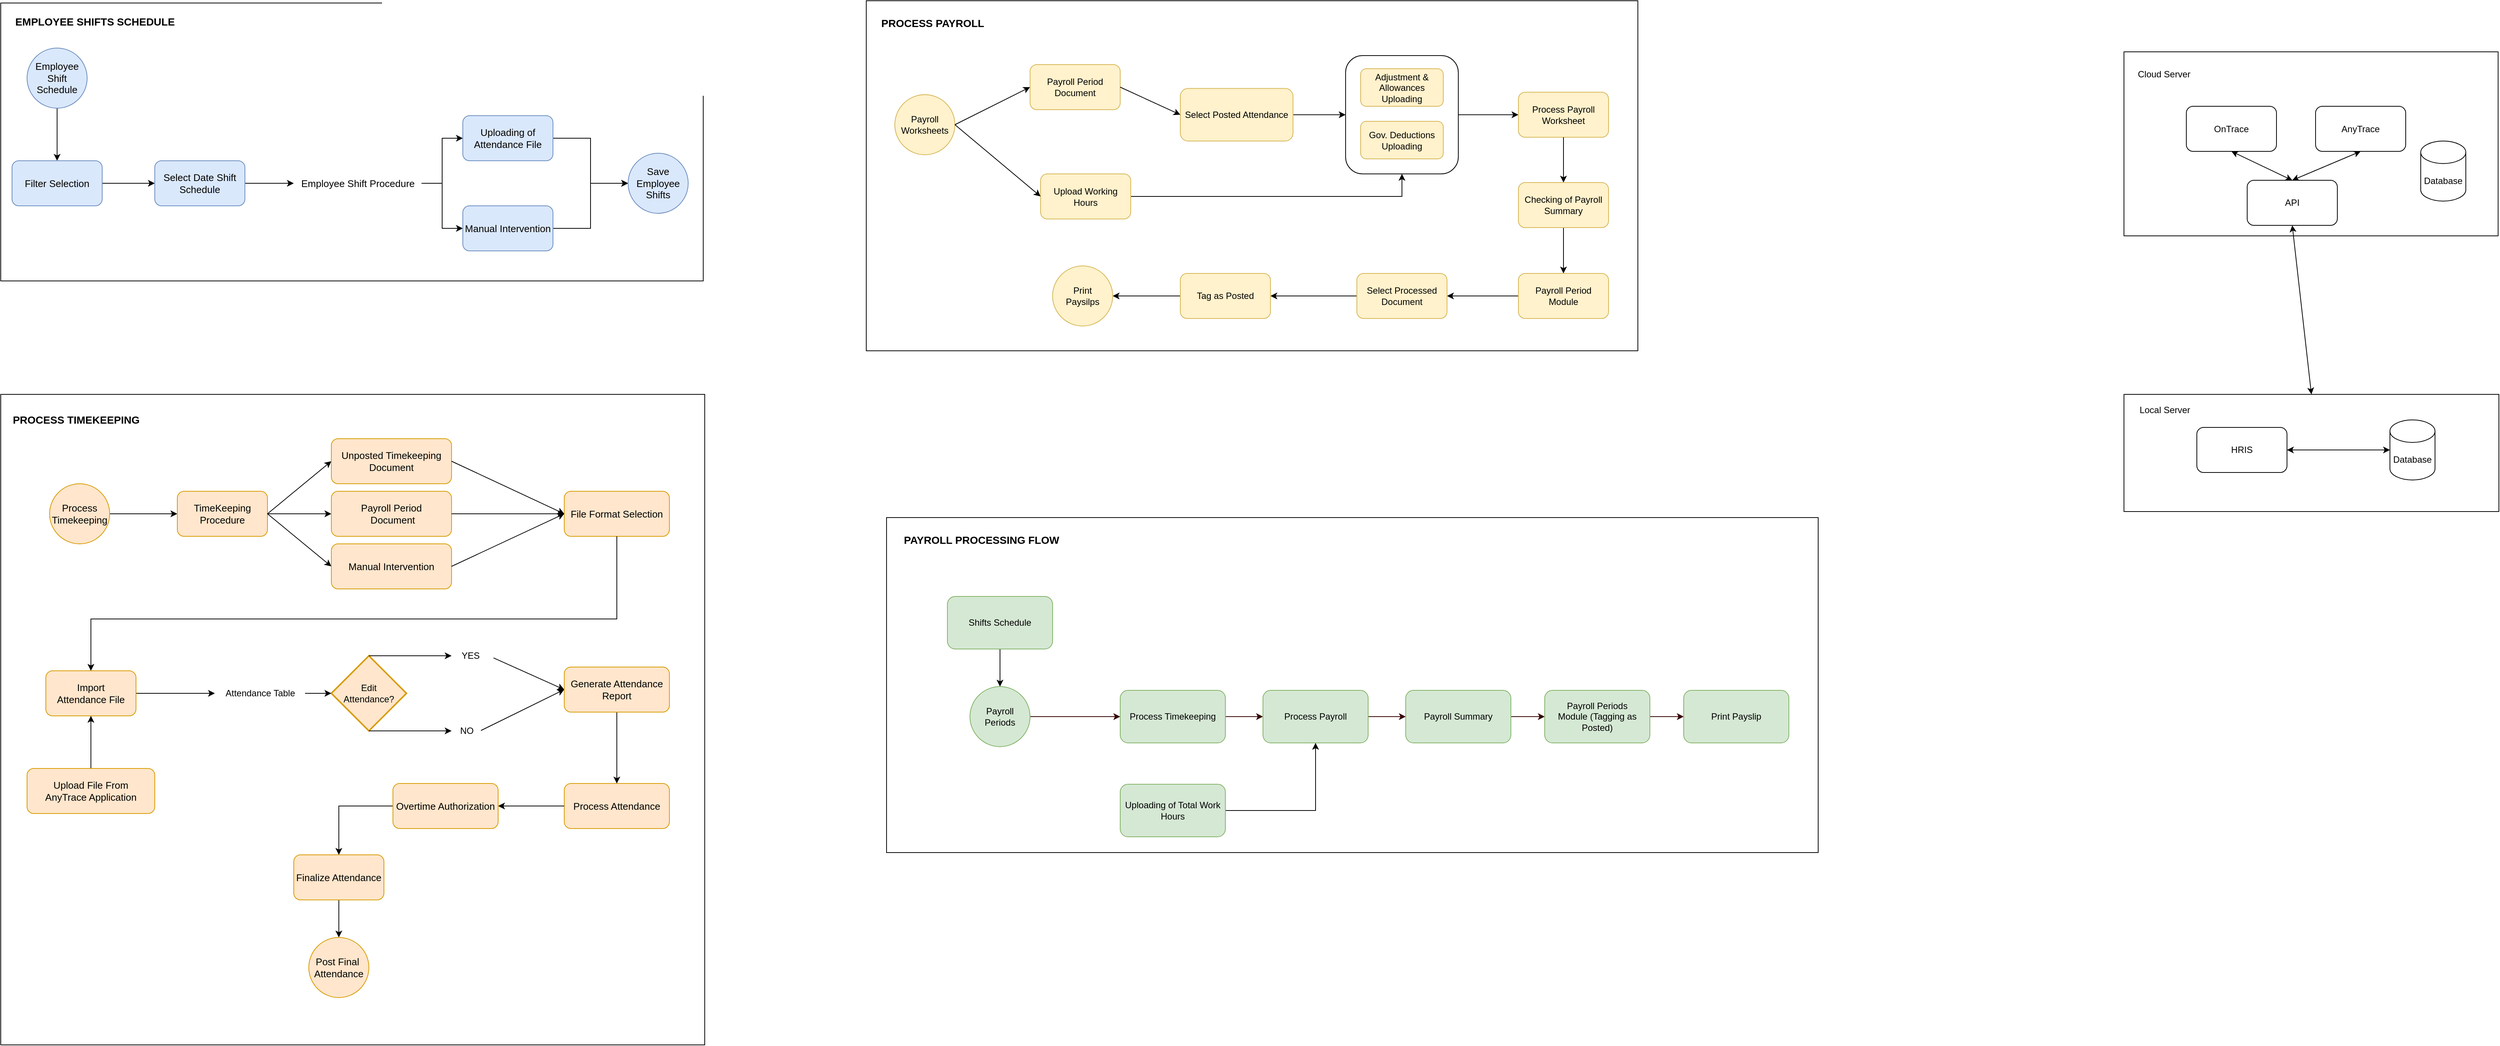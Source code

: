 <mxfile version="24.6.4" type="github">
  <diagram name="Page-1" id="Z2VON4-MzIzl6sSVADp_">
    <mxGraphModel dx="1195" dy="648" grid="0" gridSize="10" guides="1" tooltips="1" connect="1" arrows="1" fold="1" page="1" pageScale="1" pageWidth="850" pageHeight="1100" math="0" shadow="0">
      <root>
        <mxCell id="0" />
        <mxCell id="1" parent="0" />
        <mxCell id="9NiyYZWXx1skDRnROCw1-3" value="" style="rounded=0;whiteSpace=wrap;html=1;" vertex="1" parent="1">
          <mxGeometry x="2906" y="85" width="498" height="245" as="geometry" />
        </mxCell>
        <mxCell id="pQa3EUGQC0ArbzbVLIjJ-9" value="" style="rounded=0;whiteSpace=wrap;html=1;fillColor=none;" parent="1" vertex="1">
          <mxGeometry x="80" y="541" width="937" height="866" as="geometry" />
        </mxCell>
        <mxCell id="pQa3EUGQC0ArbzbVLIjJ-8" value="" style="rounded=0;whiteSpace=wrap;html=1;fillColor=none;" parent="1" vertex="1">
          <mxGeometry x="1232" y="17" width="1027" height="466" as="geometry" />
        </mxCell>
        <mxCell id="FDAjhT9uTbYYxRGxeeJl-156" value="" style="rounded=0;whiteSpace=wrap;html=1;fillColor=none;" parent="1" vertex="1">
          <mxGeometry x="1259" y="705" width="1240" height="446" as="geometry" />
        </mxCell>
        <mxCell id="FDAjhT9uTbYYxRGxeeJl-20" value="" style="verticalLabelPosition=bottom;verticalAlign=top;html=1;shape=mxgraph.basic.rect;fillColor2=none;strokeWidth=1;size=20;indent=5;fillColor=none;" parent="1" vertex="1">
          <mxGeometry x="80" y="20" width="935" height="370" as="geometry" />
        </mxCell>
        <mxCell id="FDAjhT9uTbYYxRGxeeJl-4" style="edgeStyle=orthogonalEdgeStyle;rounded=0;orthogonalLoop=1;jettySize=auto;html=1;entryX=0.5;entryY=0;entryDx=0;entryDy=0;" parent="1" source="FDAjhT9uTbYYxRGxeeJl-2" target="FDAjhT9uTbYYxRGxeeJl-3" edge="1">
          <mxGeometry relative="1" as="geometry" />
        </mxCell>
        <mxCell id="FDAjhT9uTbYYxRGxeeJl-2" value="Employee Shift Schedule" style="ellipse;whiteSpace=wrap;html=1;aspect=fixed;fillColor=#dae8fc;strokeColor=#6c8ebf;fontSize=13;" parent="1" vertex="1">
          <mxGeometry x="115" y="80" width="80" height="80" as="geometry" />
        </mxCell>
        <mxCell id="FDAjhT9uTbYYxRGxeeJl-6" style="edgeStyle=orthogonalEdgeStyle;rounded=0;orthogonalLoop=1;jettySize=auto;html=1;" parent="1" source="FDAjhT9uTbYYxRGxeeJl-3" target="FDAjhT9uTbYYxRGxeeJl-5" edge="1">
          <mxGeometry relative="1" as="geometry" />
        </mxCell>
        <mxCell id="FDAjhT9uTbYYxRGxeeJl-3" value="Filter Selection" style="rounded=1;whiteSpace=wrap;html=1;fillColor=#dae8fc;strokeColor=#6c8ebf;fontSize=13;" parent="1" vertex="1">
          <mxGeometry x="95" y="230" width="120" height="60" as="geometry" />
        </mxCell>
        <mxCell id="FDAjhT9uTbYYxRGxeeJl-8" style="edgeStyle=orthogonalEdgeStyle;rounded=0;orthogonalLoop=1;jettySize=auto;html=1;" parent="1" source="FDAjhT9uTbYYxRGxeeJl-5" target="FDAjhT9uTbYYxRGxeeJl-7" edge="1">
          <mxGeometry relative="1" as="geometry" />
        </mxCell>
        <mxCell id="FDAjhT9uTbYYxRGxeeJl-5" value="Select Date Shift Schedule" style="rounded=1;whiteSpace=wrap;html=1;fillColor=#dae8fc;strokeColor=#6c8ebf;fontSize=13;" parent="1" vertex="1">
          <mxGeometry x="285" y="230" width="120" height="60" as="geometry" />
        </mxCell>
        <mxCell id="FDAjhT9uTbYYxRGxeeJl-11" style="edgeStyle=orthogonalEdgeStyle;rounded=0;orthogonalLoop=1;jettySize=auto;html=1;entryX=0;entryY=0.5;entryDx=0;entryDy=0;" parent="1" source="FDAjhT9uTbYYxRGxeeJl-7" target="FDAjhT9uTbYYxRGxeeJl-9" edge="1">
          <mxGeometry relative="1" as="geometry" />
        </mxCell>
        <mxCell id="FDAjhT9uTbYYxRGxeeJl-12" style="edgeStyle=orthogonalEdgeStyle;rounded=0;orthogonalLoop=1;jettySize=auto;html=1;entryX=0;entryY=0.5;entryDx=0;entryDy=0;" parent="1" source="FDAjhT9uTbYYxRGxeeJl-7" target="FDAjhT9uTbYYxRGxeeJl-10" edge="1">
          <mxGeometry relative="1" as="geometry" />
        </mxCell>
        <mxCell id="FDAjhT9uTbYYxRGxeeJl-7" value="Employee Shift Procedure" style="text;html=1;align=center;verticalAlign=middle;resizable=0;points=[];autosize=1;strokeColor=none;fillColor=none;fontSize=13;" parent="1" vertex="1">
          <mxGeometry x="470" y="245" width="170" height="30" as="geometry" />
        </mxCell>
        <mxCell id="FDAjhT9uTbYYxRGxeeJl-16" style="edgeStyle=orthogonalEdgeStyle;rounded=0;orthogonalLoop=1;jettySize=auto;html=1;entryX=0;entryY=0.5;entryDx=0;entryDy=0;" parent="1" source="FDAjhT9uTbYYxRGxeeJl-9" target="FDAjhT9uTbYYxRGxeeJl-14" edge="1">
          <mxGeometry relative="1" as="geometry" />
        </mxCell>
        <mxCell id="FDAjhT9uTbYYxRGxeeJl-9" value="&lt;span style=&quot;font-size: 13px;&quot;&gt;&lt;/span&gt;&lt;span style=&quot;font-size: 13px;&quot;&gt;&lt;/span&gt;&lt;span style=&quot;white-space-collapse: preserve; font-size: 13px;&quot;&gt;Uploading of Attendance File&lt;/span&gt;" style="rounded=1;whiteSpace=wrap;html=1;fillColor=#dae8fc;strokeColor=#6c8ebf;fontSize=13;" parent="1" vertex="1">
          <mxGeometry x="695" y="170" width="120" height="60" as="geometry" />
        </mxCell>
        <mxCell id="FDAjhT9uTbYYxRGxeeJl-17" style="edgeStyle=orthogonalEdgeStyle;rounded=0;orthogonalLoop=1;jettySize=auto;html=1;" parent="1" source="FDAjhT9uTbYYxRGxeeJl-10" edge="1">
          <mxGeometry relative="1" as="geometry">
            <mxPoint x="915" y="260" as="targetPoint" />
            <Array as="points">
              <mxPoint x="865" y="320" />
              <mxPoint x="865" y="260" />
            </Array>
          </mxGeometry>
        </mxCell>
        <mxCell id="FDAjhT9uTbYYxRGxeeJl-10" value="&lt;span style=&quot;font-size: 13px;&quot;&gt;&lt;/span&gt;&lt;span style=&quot;font-size: 13px;&quot;&gt;&lt;/span&gt;&lt;span style=&quot;white-space-collapse: preserve; font-size: 13px;&quot;&gt;Manual Intervention&lt;/span&gt;" style="rounded=1;whiteSpace=wrap;html=1;fillColor=#dae8fc;strokeColor=#6c8ebf;fontSize=13;" parent="1" vertex="1">
          <mxGeometry x="695" y="290" width="120" height="60" as="geometry" />
        </mxCell>
        <mxCell id="FDAjhT9uTbYYxRGxeeJl-14" value="&lt;span style=&quot;font-size: 13px;&quot;&gt;&lt;/span&gt;&lt;span style=&quot;font-size: 13px;&quot;&gt;&lt;/span&gt;&lt;span style=&quot;white-space-collapse: preserve; font-size: 13px;&quot;&gt;Save Employee Shifts&lt;/span&gt;" style="ellipse;whiteSpace=wrap;html=1;aspect=fixed;fillColor=#dae8fc;strokeColor=#6c8ebf;fontSize=13;" parent="1" vertex="1">
          <mxGeometry x="915" y="220" width="80" height="80" as="geometry" />
        </mxCell>
        <mxCell id="FDAjhT9uTbYYxRGxeeJl-21" value="&lt;b style=&quot;font-size: 14px;&quot;&gt;EMPLOYEE SHIFTS SCHEDULE&lt;/b&gt;" style="text;html=1;align=center;verticalAlign=middle;resizable=0;points=[];autosize=1;strokeColor=none;fillColor=none;fontSize=14;" parent="1" vertex="1">
          <mxGeometry x="85" y="30" width="240" height="30" as="geometry" />
        </mxCell>
        <mxCell id="FDAjhT9uTbYYxRGxeeJl-41" style="edgeStyle=orthogonalEdgeStyle;rounded=0;orthogonalLoop=1;jettySize=auto;html=1;entryX=0;entryY=0.5;entryDx=0;entryDy=0;" parent="1" source="FDAjhT9uTbYYxRGxeeJl-24" target="FDAjhT9uTbYYxRGxeeJl-53" edge="1">
          <mxGeometry relative="1" as="geometry">
            <mxPoint x="285" y="700" as="targetPoint" />
          </mxGeometry>
        </mxCell>
        <mxCell id="FDAjhT9uTbYYxRGxeeJl-24" value="Process Timekeeping" style="ellipse;whiteSpace=wrap;html=1;aspect=fixed;fillColor=#ffe6cc;strokeColor=#d79b00;fontSize=13;" parent="1" vertex="1">
          <mxGeometry x="145" y="660" width="80" height="80" as="geometry" />
        </mxCell>
        <mxCell id="FDAjhT9uTbYYxRGxeeJl-38" value="&lt;b style=&quot;font-size: 14px;&quot;&gt;PROCESS TIMEKEEPING&lt;/b&gt;" style="text;html=1;align=center;verticalAlign=middle;resizable=0;points=[];autosize=1;strokeColor=none;fillColor=none;fontSize=14;" parent="1" vertex="1">
          <mxGeometry x="85" y="560" width="190" height="30" as="geometry" />
        </mxCell>
        <mxCell id="FDAjhT9uTbYYxRGxeeJl-55" style="edgeStyle=orthogonalEdgeStyle;rounded=0;orthogonalLoop=1;jettySize=auto;html=1;entryX=0;entryY=0.5;entryDx=0;entryDy=0;" parent="1" source="FDAjhT9uTbYYxRGxeeJl-53" target="FDAjhT9uTbYYxRGxeeJl-62" edge="1">
          <mxGeometry relative="1" as="geometry">
            <mxPoint x="510" y="700" as="targetPoint" />
          </mxGeometry>
        </mxCell>
        <mxCell id="FDAjhT9uTbYYxRGxeeJl-53" value="&lt;span style=&quot;font-size: 13px;&quot;&gt;&lt;/span&gt;&lt;span style=&quot;font-size: 13px; text-wrap: nowrap;&quot;&gt;TimeKeeping&lt;/span&gt;&lt;br style=&quot;font-size: 13px; text-wrap: nowrap;&quot;&gt;&lt;span style=&quot;font-size: 13px; text-wrap: nowrap;&quot;&gt;Procedure&lt;/span&gt;" style="rounded=1;whiteSpace=wrap;html=1;fillColor=#ffe6cc;strokeColor=#d79b00;fontSize=13;" parent="1" vertex="1">
          <mxGeometry x="315" y="670" width="120" height="60" as="geometry" />
        </mxCell>
        <mxCell id="FDAjhT9uTbYYxRGxeeJl-57" value="" style="endArrow=classic;html=1;rounded=0;exitX=1;exitY=0.5;exitDx=0;exitDy=0;entryX=0;entryY=0.5;entryDx=0;entryDy=0;" parent="1" source="FDAjhT9uTbYYxRGxeeJl-53" target="FDAjhT9uTbYYxRGxeeJl-60" edge="1">
          <mxGeometry width="50" height="50" relative="1" as="geometry">
            <mxPoint x="455" y="685" as="sourcePoint" />
            <mxPoint x="505.8" y="645.33" as="targetPoint" />
          </mxGeometry>
        </mxCell>
        <mxCell id="FDAjhT9uTbYYxRGxeeJl-59" value="" style="endArrow=classic;html=1;rounded=0;exitX=1;exitY=0.5;exitDx=0;exitDy=0;entryX=0;entryY=0.5;entryDx=0;entryDy=0;" parent="1" source="FDAjhT9uTbYYxRGxeeJl-53" target="FDAjhT9uTbYYxRGxeeJl-61" edge="1">
          <mxGeometry width="50" height="50" relative="1" as="geometry">
            <mxPoint x="435" y="785" as="sourcePoint" />
            <mxPoint x="509.2" y="755.33" as="targetPoint" />
          </mxGeometry>
        </mxCell>
        <mxCell id="FDAjhT9uTbYYxRGxeeJl-60" value="&lt;span style=&quot;font-size: 13px;&quot;&gt;&lt;/span&gt;&lt;span style=&quot;font-size: 13px; text-wrap: nowrap;&quot;&gt;Unposted Timekeeping &lt;br style=&quot;font-size: 13px;&quot;&gt;Document&lt;/span&gt;" style="rounded=1;whiteSpace=wrap;html=1;fillColor=#ffe6cc;strokeColor=#d79b00;fontSize=13;" parent="1" vertex="1">
          <mxGeometry x="520" y="600" width="160" height="60" as="geometry" />
        </mxCell>
        <mxCell id="FDAjhT9uTbYYxRGxeeJl-61" value="&lt;span style=&quot;font-size: 13px;&quot;&gt;&lt;/span&gt;&lt;span style=&quot;font-size: 13px;&quot;&gt;&lt;/span&gt;&lt;span style=&quot;white-space-collapse: preserve; font-size: 13px;&quot;&gt;&lt;font style=&quot;font-size: 13px;&quot;&gt;Manual Intervention&lt;/font&gt;&lt;/span&gt;" style="rounded=1;whiteSpace=wrap;html=1;fillColor=#ffe6cc;strokeColor=#d79b00;fontSize=13;" parent="1" vertex="1">
          <mxGeometry x="520" y="740" width="160" height="60" as="geometry" />
        </mxCell>
        <mxCell id="FDAjhT9uTbYYxRGxeeJl-62" value="&lt;span style=&quot;font-size: 13px;&quot;&gt;&lt;/span&gt;&lt;span style=&quot;font-size: 13px; text-wrap: nowrap;&quot;&gt;Payroll Period&lt;br style=&quot;font-size: 13px;&quot;&gt;&amp;nbsp;Document&lt;/span&gt;" style="rounded=1;whiteSpace=wrap;html=1;fillColor=#ffe6cc;strokeColor=#d79b00;fontSize=13;" parent="1" vertex="1">
          <mxGeometry x="520" y="670" width="160" height="60" as="geometry" />
        </mxCell>
        <mxCell id="FDAjhT9uTbYYxRGxeeJl-63" value="&lt;span style=&quot;font-size: 13px;&quot;&gt;&lt;/span&gt;&lt;span style=&quot;font-size: 13px; text-wrap: nowrap;&quot;&gt;File Format Selection&lt;/span&gt;" style="rounded=1;whiteSpace=wrap;html=1;fillColor=#ffe6cc;strokeColor=#d79b00;fontSize=13;" parent="1" vertex="1">
          <mxGeometry x="830" y="670" width="140" height="60" as="geometry" />
        </mxCell>
        <mxCell id="FDAjhT9uTbYYxRGxeeJl-64" value="" style="endArrow=classic;html=1;rounded=0;exitX=1;exitY=0.5;exitDx=0;exitDy=0;entryX=0;entryY=0.5;entryDx=0;entryDy=0;" parent="1" source="FDAjhT9uTbYYxRGxeeJl-60" target="FDAjhT9uTbYYxRGxeeJl-63" edge="1">
          <mxGeometry width="50" height="50" relative="1" as="geometry">
            <mxPoint x="700" y="810" as="sourcePoint" />
            <mxPoint x="785" y="740" as="targetPoint" />
          </mxGeometry>
        </mxCell>
        <mxCell id="FDAjhT9uTbYYxRGxeeJl-65" value="" style="endArrow=classic;html=1;rounded=0;exitX=1;exitY=0.5;exitDx=0;exitDy=0;entryX=0;entryY=0.5;entryDx=0;entryDy=0;" parent="1" source="FDAjhT9uTbYYxRGxeeJl-62" target="FDAjhT9uTbYYxRGxeeJl-63" edge="1">
          <mxGeometry width="50" height="50" relative="1" as="geometry">
            <mxPoint x="730" y="810" as="sourcePoint" />
            <mxPoint x="815" y="740" as="targetPoint" />
          </mxGeometry>
        </mxCell>
        <mxCell id="FDAjhT9uTbYYxRGxeeJl-66" value="" style="endArrow=classic;html=1;rounded=0;exitX=1;exitY=0.5;exitDx=0;exitDy=0;entryX=0;entryY=0.5;entryDx=0;entryDy=0;" parent="1" source="FDAjhT9uTbYYxRGxeeJl-61" target="FDAjhT9uTbYYxRGxeeJl-63" edge="1">
          <mxGeometry width="50" height="50" relative="1" as="geometry">
            <mxPoint x="760" y="820" as="sourcePoint" />
            <mxPoint x="845" y="750" as="targetPoint" />
          </mxGeometry>
        </mxCell>
        <mxCell id="FDAjhT9uTbYYxRGxeeJl-71" style="edgeStyle=orthogonalEdgeStyle;rounded=0;orthogonalLoop=1;jettySize=auto;html=1;" parent="1" source="FDAjhT9uTbYYxRGxeeJl-67" target="FDAjhT9uTbYYxRGxeeJl-70" edge="1">
          <mxGeometry relative="1" as="geometry" />
        </mxCell>
        <mxCell id="FDAjhT9uTbYYxRGxeeJl-67" value="&lt;span style=&quot;font-size: 13px;&quot;&gt;&lt;/span&gt;&lt;span style=&quot;font-size: 13px; text-wrap: nowrap;&quot;&gt;Import &lt;br style=&quot;font-size: 13px;&quot;&gt;Attendance File&lt;/span&gt;" style="rounded=1;whiteSpace=wrap;html=1;fillColor=#ffe6cc;strokeColor=#d79b00;fontSize=13;" parent="1" vertex="1">
          <mxGeometry x="140" y="909" width="120" height="60" as="geometry" />
        </mxCell>
        <mxCell id="FDAjhT9uTbYYxRGxeeJl-69" value="" style="endArrow=classic;html=1;rounded=0;entryX=0.5;entryY=0;entryDx=0;entryDy=0;exitX=0.5;exitY=1;exitDx=0;exitDy=0;" parent="1" source="FDAjhT9uTbYYxRGxeeJl-63" target="FDAjhT9uTbYYxRGxeeJl-67" edge="1">
          <mxGeometry width="50" height="50" relative="1" as="geometry">
            <mxPoint x="885" y="840" as="sourcePoint" />
            <mxPoint x="565" y="810" as="targetPoint" />
            <Array as="points">
              <mxPoint x="900" y="840" />
              <mxPoint x="200" y="840" />
            </Array>
          </mxGeometry>
        </mxCell>
        <mxCell id="FDAjhT9uTbYYxRGxeeJl-70" value="Attendance Table" style="text;html=1;align=center;verticalAlign=middle;resizable=0;points=[];autosize=1;strokeColor=none;fillColor=none;" parent="1" vertex="1">
          <mxGeometry x="365" y="924" width="120" height="30" as="geometry" />
        </mxCell>
        <mxCell id="FDAjhT9uTbYYxRGxeeJl-72" value="Edit &lt;br&gt;Attendance?" style="strokeWidth=2;html=1;shape=mxgraph.flowchart.decision;whiteSpace=wrap;fillColor=#ffe6cc;strokeColor=#d79b00;" parent="1" vertex="1">
          <mxGeometry x="520" y="889" width="100" height="100" as="geometry" />
        </mxCell>
        <mxCell id="FDAjhT9uTbYYxRGxeeJl-74" style="edgeStyle=orthogonalEdgeStyle;rounded=0;orthogonalLoop=1;jettySize=auto;html=1;entryX=0;entryY=0.5;entryDx=0;entryDy=0;entryPerimeter=0;" parent="1" source="FDAjhT9uTbYYxRGxeeJl-70" target="FDAjhT9uTbYYxRGxeeJl-72" edge="1">
          <mxGeometry relative="1" as="geometry" />
        </mxCell>
        <mxCell id="FDAjhT9uTbYYxRGxeeJl-75" value="YES" style="text;html=1;align=center;verticalAlign=middle;resizable=0;points=[];autosize=1;strokeColor=none;fillColor=none;" parent="1" vertex="1">
          <mxGeometry x="680" y="874" width="50" height="30" as="geometry" />
        </mxCell>
        <mxCell id="FDAjhT9uTbYYxRGxeeJl-76" value="NO" style="text;html=1;align=center;verticalAlign=middle;resizable=0;points=[];autosize=1;strokeColor=none;fillColor=none;" parent="1" vertex="1">
          <mxGeometry x="680" y="974" width="40" height="30" as="geometry" />
        </mxCell>
        <mxCell id="FDAjhT9uTbYYxRGxeeJl-78" value="" style="endArrow=classic;html=1;rounded=0;exitX=0.5;exitY=0;exitDx=0;exitDy=0;exitPerimeter=0;" parent="1" source="FDAjhT9uTbYYxRGxeeJl-72" target="FDAjhT9uTbYYxRGxeeJl-75" edge="1">
          <mxGeometry width="50" height="50" relative="1" as="geometry">
            <mxPoint x="605" y="869" as="sourcePoint" />
            <mxPoint x="655" y="819" as="targetPoint" />
          </mxGeometry>
        </mxCell>
        <mxCell id="FDAjhT9uTbYYxRGxeeJl-79" value="" style="endArrow=classic;html=1;rounded=0;exitX=0.5;exitY=1;exitDx=0;exitDy=0;exitPerimeter=0;" parent="1" source="FDAjhT9uTbYYxRGxeeJl-72" target="FDAjhT9uTbYYxRGxeeJl-76" edge="1">
          <mxGeometry width="50" height="50" relative="1" as="geometry">
            <mxPoint x="575" y="999" as="sourcePoint" />
            <mxPoint x="685" y="999" as="targetPoint" />
          </mxGeometry>
        </mxCell>
        <mxCell id="FDAjhT9uTbYYxRGxeeJl-80" value="Process Attendance" style="rounded=1;whiteSpace=wrap;html=1;fillColor=#ffe6cc;strokeColor=#d79b00;fontSize=13;" parent="1" vertex="1">
          <mxGeometry x="830" y="1059" width="140" height="60" as="geometry" />
        </mxCell>
        <mxCell id="FDAjhT9uTbYYxRGxeeJl-81" value="" style="endArrow=classic;html=1;rounded=0;exitX=1.117;exitY=0.594;exitDx=0;exitDy=0;exitPerimeter=0;entryX=0;entryY=0.5;entryDx=0;entryDy=0;" parent="1" source="FDAjhT9uTbYYxRGxeeJl-75" target="75gCchxxYWHDIyCFGVaZ-20" edge="1">
          <mxGeometry width="50" height="50" relative="1" as="geometry">
            <mxPoint x="685" y="929" as="sourcePoint" />
            <mxPoint x="795" y="929" as="targetPoint" />
          </mxGeometry>
        </mxCell>
        <mxCell id="FDAjhT9uTbYYxRGxeeJl-82" value="" style="endArrow=classic;html=1;rounded=0;exitX=0.979;exitY=0.483;exitDx=0;exitDy=0;exitPerimeter=0;entryX=0;entryY=0.5;entryDx=0;entryDy=0;" parent="1" source="FDAjhT9uTbYYxRGxeeJl-76" target="75gCchxxYWHDIyCFGVaZ-20" edge="1">
          <mxGeometry width="50" height="50" relative="1" as="geometry">
            <mxPoint x="736" y="954" as="sourcePoint" />
            <mxPoint x="830" y="1001" as="targetPoint" />
          </mxGeometry>
        </mxCell>
        <mxCell id="FDAjhT9uTbYYxRGxeeJl-88" style="edgeStyle=orthogonalEdgeStyle;rounded=0;orthogonalLoop=1;jettySize=auto;html=1;" parent="1" source="FDAjhT9uTbYYxRGxeeJl-84" target="FDAjhT9uTbYYxRGxeeJl-87" edge="1">
          <mxGeometry relative="1" as="geometry" />
        </mxCell>
        <mxCell id="FDAjhT9uTbYYxRGxeeJl-84" value="&lt;span style=&quot;font-size: 13px;&quot;&gt;&lt;/span&gt;&lt;span style=&quot;text-wrap: nowrap;&quot;&gt;Finalize Attendance&lt;/span&gt;" style="rounded=1;whiteSpace=wrap;html=1;fillColor=#ffe6cc;strokeColor=#d79b00;fontSize=13;" parent="1" vertex="1">
          <mxGeometry x="470" y="1154" width="120" height="60" as="geometry" />
        </mxCell>
        <mxCell id="FDAjhT9uTbYYxRGxeeJl-87" value="Post Final&amp;nbsp;&lt;br style=&quot;font-size: 13px;&quot;&gt;Attendance" style="ellipse;whiteSpace=wrap;html=1;aspect=fixed;fillColor=#ffe6cc;strokeColor=#d79b00;fontSize=13;" parent="1" vertex="1">
          <mxGeometry x="490" y="1264" width="80" height="80" as="geometry" />
        </mxCell>
        <mxCell id="FDAjhT9uTbYYxRGxeeJl-97" value="Payroll Worksheets" style="ellipse;whiteSpace=wrap;html=1;aspect=fixed;fillColor=#fff2cc;strokeColor=#d6b656;fontSize=12;" parent="1" vertex="1">
          <mxGeometry x="1270" y="142" width="80" height="80" as="geometry" />
        </mxCell>
        <mxCell id="FDAjhT9uTbYYxRGxeeJl-99" value="&lt;span style=&quot;font-size: 12px;&quot;&gt;&lt;/span&gt;&lt;span style=&quot;font-size: 12px;&quot;&gt;&lt;/span&gt;&lt;span style=&quot;white-space-collapse: preserve; font-size: 12px;&quot;&gt;Payroll Period Document&lt;/span&gt;" style="rounded=1;whiteSpace=wrap;html=1;fillColor=#fff2cc;strokeColor=#d6b656;fontSize=12;" parent="1" vertex="1">
          <mxGeometry x="1450" y="102" width="120" height="60" as="geometry" />
        </mxCell>
        <mxCell id="pQa3EUGQC0ArbzbVLIjJ-3" style="edgeStyle=orthogonalEdgeStyle;rounded=0;orthogonalLoop=1;jettySize=auto;html=1;entryX=0.5;entryY=1;entryDx=0;entryDy=0;" parent="1" source="FDAjhT9uTbYYxRGxeeJl-111" target="FDAjhT9uTbYYxRGxeeJl-121" edge="1">
          <mxGeometry relative="1" as="geometry" />
        </mxCell>
        <mxCell id="FDAjhT9uTbYYxRGxeeJl-111" value="&lt;span style=&quot;font-size: 12px;&quot;&gt;&lt;/span&gt;&lt;span style=&quot;font-size: 12px;&quot;&gt;&lt;/span&gt;&lt;span style=&quot;white-space-collapse: preserve; font-size: 12px;&quot;&gt;Upload Working Hours&lt;/span&gt;" style="rounded=1;whiteSpace=wrap;html=1;fillColor=#fff2cc;strokeColor=#d6b656;fontSize=12;" parent="1" vertex="1">
          <mxGeometry x="1464" y="247.5" width="120" height="60" as="geometry" />
        </mxCell>
        <mxCell id="FDAjhT9uTbYYxRGxeeJl-112" value="" style="endArrow=classic;html=1;rounded=0;exitX=1;exitY=0.5;exitDx=0;exitDy=0;entryX=0;entryY=0.5;entryDx=0;entryDy=0;" parent="1" source="FDAjhT9uTbYYxRGxeeJl-97" target="FDAjhT9uTbYYxRGxeeJl-99" edge="1">
          <mxGeometry width="50" height="50" relative="1" as="geometry">
            <mxPoint x="1380" y="162" as="sourcePoint" />
            <mxPoint x="1430" y="112" as="targetPoint" />
          </mxGeometry>
        </mxCell>
        <mxCell id="FDAjhT9uTbYYxRGxeeJl-113" value="" style="endArrow=classic;html=1;rounded=0;exitX=1;exitY=0.5;exitDx=0;exitDy=0;entryX=0;entryY=0.5;entryDx=0;entryDy=0;" parent="1" source="FDAjhT9uTbYYxRGxeeJl-97" target="FDAjhT9uTbYYxRGxeeJl-111" edge="1">
          <mxGeometry width="50" height="50" relative="1" as="geometry">
            <mxPoint x="1370" y="222" as="sourcePoint" />
            <mxPoint x="1420" y="172" as="targetPoint" />
          </mxGeometry>
        </mxCell>
        <mxCell id="FDAjhT9uTbYYxRGxeeJl-120" style="edgeStyle=orthogonalEdgeStyle;rounded=0;orthogonalLoop=1;jettySize=auto;html=1;" parent="1" source="FDAjhT9uTbYYxRGxeeJl-117" target="FDAjhT9uTbYYxRGxeeJl-121" edge="1">
          <mxGeometry relative="1" as="geometry">
            <mxPoint x="1850" y="132.5" as="targetPoint" />
          </mxGeometry>
        </mxCell>
        <mxCell id="FDAjhT9uTbYYxRGxeeJl-117" value="&lt;span&gt;&lt;/span&gt;&lt;span style=&quot;font-size: 12px; text-wrap: nowrap;&quot;&gt;Select Posted Attendance&lt;/span&gt;" style="rounded=1;whiteSpace=wrap;html=1;fillColor=#fff2cc;strokeColor=#d6b656;fontSize=10;" parent="1" vertex="1">
          <mxGeometry x="1650" y="133.75" width="150" height="70" as="geometry" />
        </mxCell>
        <mxCell id="FDAjhT9uTbYYxRGxeeJl-118" value="" style="endArrow=classic;html=1;rounded=0;exitX=1;exitY=0.5;exitDx=0;exitDy=0;entryX=0;entryY=0.5;entryDx=0;entryDy=0;" parent="1" source="FDAjhT9uTbYYxRGxeeJl-99" target="FDAjhT9uTbYYxRGxeeJl-117" edge="1">
          <mxGeometry width="50" height="50" relative="1" as="geometry">
            <mxPoint x="1650" y="112" as="sourcePoint" />
            <mxPoint x="1750" y="62" as="targetPoint" />
          </mxGeometry>
        </mxCell>
        <mxCell id="FDAjhT9uTbYYxRGxeeJl-125" style="edgeStyle=orthogonalEdgeStyle;rounded=0;orthogonalLoop=1;jettySize=auto;html=1;" parent="1" source="FDAjhT9uTbYYxRGxeeJl-121" target="FDAjhT9uTbYYxRGxeeJl-132" edge="1">
          <mxGeometry relative="1" as="geometry">
            <mxPoint x="2100" y="168.75" as="targetPoint" />
          </mxGeometry>
        </mxCell>
        <mxCell id="FDAjhT9uTbYYxRGxeeJl-121" value="" style="rounded=1;whiteSpace=wrap;html=1;" parent="1" vertex="1">
          <mxGeometry x="1870" y="90" width="150" height="157.5" as="geometry" />
        </mxCell>
        <mxCell id="FDAjhT9uTbYYxRGxeeJl-122" value="&lt;span style=&quot;font-size: 12px;&quot;&gt;&lt;/span&gt;&lt;span style=&quot;font-size: 12px;&quot;&gt;&lt;/span&gt;&lt;span style=&quot;white-space-collapse: preserve; font-size: 12px;&quot;&gt;Adjustment &amp;amp; Allowances Uploading&lt;/span&gt;" style="rounded=1;whiteSpace=wrap;html=1;fillColor=#fff2cc;strokeColor=#d6b656;fontSize=12;" parent="1" vertex="1">
          <mxGeometry x="1890" y="107.5" width="110" height="50" as="geometry" />
        </mxCell>
        <mxCell id="FDAjhT9uTbYYxRGxeeJl-123" value="&lt;span style=&quot;font-size: 12px;&quot;&gt;&lt;/span&gt;&lt;span style=&quot;font-size: 12px;&quot;&gt;&lt;/span&gt;&lt;span style=&quot;white-space-collapse: preserve; font-size: 12px;&quot;&gt;Gov. Deductions&lt;br style=&quot;font-size: 12px;&quot;&gt;Uploading&lt;/span&gt;" style="rounded=1;whiteSpace=wrap;html=1;fillColor=#fff2cc;strokeColor=#d6b656;fontSize=12;" parent="1" vertex="1">
          <mxGeometry x="1890" y="177.5" width="110" height="50" as="geometry" />
        </mxCell>
        <mxCell id="FDAjhT9uTbYYxRGxeeJl-131" value="&lt;b style=&quot;font-size: 14px;&quot;&gt;PROCESS PAYROLL&lt;/b&gt;" style="text;html=1;align=center;verticalAlign=middle;resizable=0;points=[];autosize=1;strokeColor=none;fillColor=none;fontSize=14;" parent="1" vertex="1">
          <mxGeometry x="1240" y="32" width="160" height="30" as="geometry" />
        </mxCell>
        <mxCell id="FDAjhT9uTbYYxRGxeeJl-135" style="edgeStyle=orthogonalEdgeStyle;rounded=0;orthogonalLoop=1;jettySize=auto;html=1;entryX=0.5;entryY=0;entryDx=0;entryDy=0;" parent="1" source="pQa3EUGQC0ArbzbVLIjJ-6" target="FDAjhT9uTbYYxRGxeeJl-134" edge="1">
          <mxGeometry relative="1" as="geometry" />
        </mxCell>
        <mxCell id="FDAjhT9uTbYYxRGxeeJl-132" value="&lt;span style=&quot;font-size: 12px;&quot;&gt;&lt;/span&gt;&lt;span style=&quot;font-size: 12px;&quot;&gt;&lt;/span&gt;&lt;span style=&quot;white-space-collapse: preserve; font-size: 12px;&quot;&gt;Process Payroll&lt;br/&gt;Worksheet&lt;br/&gt;&lt;/span&gt;" style="rounded=1;whiteSpace=wrap;html=1;fillColor=#fff2cc;strokeColor=#d6b656;fontSize=12;" parent="1" vertex="1">
          <mxGeometry x="2100" y="138.75" width="120" height="60" as="geometry" />
        </mxCell>
        <mxCell id="FDAjhT9uTbYYxRGxeeJl-137" style="edgeStyle=orthogonalEdgeStyle;rounded=0;orthogonalLoop=1;jettySize=auto;html=1;entryX=1;entryY=0.5;entryDx=0;entryDy=0;" parent="1" source="FDAjhT9uTbYYxRGxeeJl-134" target="FDAjhT9uTbYYxRGxeeJl-136" edge="1">
          <mxGeometry relative="1" as="geometry" />
        </mxCell>
        <mxCell id="FDAjhT9uTbYYxRGxeeJl-134" value="&lt;span style=&quot;font-size: 12px;&quot;&gt;&lt;/span&gt;&lt;span style=&quot;font-size: 12px;&quot;&gt;&lt;/span&gt;&lt;span style=&quot;white-space-collapse: preserve; font-size: 12px;&quot;&gt;Payroll Period&lt;br/&gt;Module&lt;/span&gt;" style="rounded=1;whiteSpace=wrap;html=1;fillColor=#fff2cc;strokeColor=#d6b656;fontSize=12;" parent="1" vertex="1">
          <mxGeometry x="2100" y="380" width="120" height="60" as="geometry" />
        </mxCell>
        <mxCell id="FDAjhT9uTbYYxRGxeeJl-139" style="edgeStyle=orthogonalEdgeStyle;rounded=0;orthogonalLoop=1;jettySize=auto;html=1;" parent="1" source="FDAjhT9uTbYYxRGxeeJl-136" target="FDAjhT9uTbYYxRGxeeJl-138" edge="1">
          <mxGeometry relative="1" as="geometry" />
        </mxCell>
        <mxCell id="FDAjhT9uTbYYxRGxeeJl-136" value="&lt;span style=&quot;font-size: 12px;&quot;&gt;&lt;/span&gt;&lt;span style=&quot;font-size: 12px;&quot;&gt;&lt;/span&gt;&lt;span style=&quot;white-space-collapse: preserve; font-size: 12px;&quot;&gt;Select Processed Document&lt;/span&gt;" style="rounded=1;whiteSpace=wrap;html=1;fillColor=#fff2cc;strokeColor=#d6b656;fontSize=12;" parent="1" vertex="1">
          <mxGeometry x="1885" y="380" width="120" height="60" as="geometry" />
        </mxCell>
        <mxCell id="FDAjhT9uTbYYxRGxeeJl-141" style="edgeStyle=orthogonalEdgeStyle;rounded=0;orthogonalLoop=1;jettySize=auto;html=1;" parent="1" source="FDAjhT9uTbYYxRGxeeJl-138" target="FDAjhT9uTbYYxRGxeeJl-140" edge="1">
          <mxGeometry relative="1" as="geometry" />
        </mxCell>
        <mxCell id="FDAjhT9uTbYYxRGxeeJl-138" value="&lt;span style=&quot;font-size: 12px;&quot;&gt;&lt;/span&gt;&lt;span style=&quot;font-size: 12px;&quot;&gt;&lt;/span&gt;&lt;span style=&quot;white-space-collapse: preserve; font-size: 12px;&quot;&gt;Tag as Posted&lt;/span&gt;" style="rounded=1;whiteSpace=wrap;html=1;fillColor=#fff2cc;strokeColor=#d6b656;fontSize=12;" parent="1" vertex="1">
          <mxGeometry x="1650" y="380" width="120" height="60" as="geometry" />
        </mxCell>
        <mxCell id="FDAjhT9uTbYYxRGxeeJl-140" value="Print &lt;br&gt;Paysilps" style="ellipse;whiteSpace=wrap;html=1;aspect=fixed;fillColor=#fff2cc;strokeColor=#d6b656;fontSize=12;" parent="1" vertex="1">
          <mxGeometry x="1480" y="370" width="80" height="80" as="geometry" />
        </mxCell>
        <mxCell id="FDAjhT9uTbYYxRGxeeJl-151" style="edgeStyle=orthogonalEdgeStyle;rounded=0;orthogonalLoop=1;jettySize=auto;html=1;entryX=0;entryY=0.5;entryDx=0;entryDy=0;fillColor=#d5e8d4;strokeColor=#330000;" parent="1" source="FDAjhT9uTbYYxRGxeeJl-142" target="FDAjhT9uTbYYxRGxeeJl-143" edge="1">
          <mxGeometry relative="1" as="geometry">
            <mxPoint x="1495" y="970" as="targetPoint" />
          </mxGeometry>
        </mxCell>
        <mxCell id="FDAjhT9uTbYYxRGxeeJl-142" value="Payroll Periods" style="ellipse;whiteSpace=wrap;html=1;aspect=fixed;fillColor=#d5e8d4;strokeColor=#82b366;fontSize=12;" parent="1" vertex="1">
          <mxGeometry x="1370" y="930" width="80" height="80" as="geometry" />
        </mxCell>
        <mxCell id="FDAjhT9uTbYYxRGxeeJl-153" style="edgeStyle=orthogonalEdgeStyle;rounded=0;orthogonalLoop=1;jettySize=auto;html=1;entryX=0;entryY=0.5;entryDx=0;entryDy=0;fillColor=#d5e8d4;strokeColor=#330000;" parent="1" source="FDAjhT9uTbYYxRGxeeJl-143" target="FDAjhT9uTbYYxRGxeeJl-146" edge="1">
          <mxGeometry relative="1" as="geometry" />
        </mxCell>
        <mxCell id="FDAjhT9uTbYYxRGxeeJl-143" value="&lt;span style=&quot;font-size: 12px;&quot;&gt;&lt;/span&gt;&lt;span style=&quot;font-size: 12px;&quot;&gt;&lt;/span&gt;&lt;span style=&quot;white-space-collapse: preserve; font-size: 12px;&quot;&gt;Process Timekeeping&lt;/span&gt;" style="rounded=1;whiteSpace=wrap;html=1;fillColor=#d5e8d4;strokeColor=#82b366;fontSize=12;" parent="1" vertex="1">
          <mxGeometry x="1570" y="935" width="140" height="70" as="geometry" />
        </mxCell>
        <mxCell id="FDAjhT9uTbYYxRGxeeJl-154" style="edgeStyle=orthogonalEdgeStyle;rounded=0;orthogonalLoop=1;jettySize=auto;html=1;entryX=0;entryY=0.5;entryDx=0;entryDy=0;fillColor=#d5e8d4;strokeColor=#330000;" parent="1" source="FDAjhT9uTbYYxRGxeeJl-146" target="FDAjhT9uTbYYxRGxeeJl-147" edge="1">
          <mxGeometry relative="1" as="geometry" />
        </mxCell>
        <mxCell id="FDAjhT9uTbYYxRGxeeJl-146" value="&lt;span style=&quot;font-size: 12px;&quot;&gt;&lt;/span&gt;&lt;span style=&quot;font-size: 12px;&quot;&gt;&lt;/span&gt;&lt;span style=&quot;white-space-collapse: preserve; font-size: 12px;&quot;&gt;Process Payroll&lt;/span&gt;" style="rounded=1;whiteSpace=wrap;html=1;fillColor=#d5e8d4;strokeColor=#82b366;fontSize=12;" parent="1" vertex="1">
          <mxGeometry x="1760" y="935" width="140" height="70" as="geometry" />
        </mxCell>
        <mxCell id="FDAjhT9uTbYYxRGxeeJl-155" style="edgeStyle=orthogonalEdgeStyle;rounded=0;orthogonalLoop=1;jettySize=auto;html=1;entryX=0;entryY=0.5;entryDx=0;entryDy=0;fillColor=#d5e8d4;strokeColor=#330000;exitX=1;exitY=0.5;exitDx=0;exitDy=0;" parent="1" source="75gCchxxYWHDIyCFGVaZ-1" target="FDAjhT9uTbYYxRGxeeJl-148" edge="1">
          <mxGeometry relative="1" as="geometry">
            <mxPoint x="2305" y="970" as="targetPoint" />
          </mxGeometry>
        </mxCell>
        <mxCell id="75gCchxxYWHDIyCFGVaZ-5" style="edgeStyle=orthogonalEdgeStyle;rounded=0;orthogonalLoop=1;jettySize=auto;html=1;strokeColor=#330000;" parent="1" source="FDAjhT9uTbYYxRGxeeJl-147" target="75gCchxxYWHDIyCFGVaZ-1" edge="1">
          <mxGeometry relative="1" as="geometry" />
        </mxCell>
        <mxCell id="FDAjhT9uTbYYxRGxeeJl-147" value="Payroll Summary" style="rounded=1;whiteSpace=wrap;html=1;fillColor=#d5e8d4;strokeColor=#82b366;fontSize=12;" parent="1" vertex="1">
          <mxGeometry x="1950" y="935" width="140" height="70" as="geometry" />
        </mxCell>
        <mxCell id="FDAjhT9uTbYYxRGxeeJl-148" value="&lt;span style=&quot;font-size: 12px;&quot;&gt;&lt;/span&gt;&lt;span style=&quot;white-space-collapse: preserve;&quot;&gt;Print Payslip&lt;/span&gt;" style="rounded=1;whiteSpace=wrap;html=1;fillColor=#d5e8d4;strokeColor=#82b366;fontSize=12;" parent="1" vertex="1">
          <mxGeometry x="2320" y="935" width="140" height="70" as="geometry" />
        </mxCell>
        <mxCell id="FDAjhT9uTbYYxRGxeeJl-157" value="&lt;b style=&quot;font-size: 14px;&quot;&gt;PAYROLL PROCESSING FLOW&lt;/b&gt;" style="text;html=1;align=center;verticalAlign=middle;resizable=0;points=[];autosize=1;strokeColor=none;fillColor=none;fontSize=14;" parent="1" vertex="1">
          <mxGeometry x="1270" y="720" width="230" height="30" as="geometry" />
        </mxCell>
        <mxCell id="75gCchxxYWHDIyCFGVaZ-1" value="&lt;span style=&quot;font-size: 12px;&quot;&gt;&lt;/span&gt;&lt;span style=&quot;white-space-collapse: preserve;&quot;&gt;Payroll Periods&lt;/span&gt;&lt;br style=&quot;white-space-collapse: preserve;&quot;&gt;&lt;span style=&quot;white-space-collapse: preserve;&quot;&gt;Module (Tagging as Posted)&lt;/span&gt;" style="rounded=1;whiteSpace=wrap;html=1;fillColor=#d5e8d4;strokeColor=#82b366;fontSize=12;" parent="1" vertex="1">
          <mxGeometry x="2135" y="935" width="140" height="70" as="geometry" />
        </mxCell>
        <mxCell id="75gCchxxYWHDIyCFGVaZ-10" style="edgeStyle=orthogonalEdgeStyle;rounded=0;orthogonalLoop=1;jettySize=auto;html=1;" parent="1" source="75gCchxxYWHDIyCFGVaZ-9" target="FDAjhT9uTbYYxRGxeeJl-142" edge="1">
          <mxGeometry relative="1" as="geometry" />
        </mxCell>
        <mxCell id="75gCchxxYWHDIyCFGVaZ-9" value="&lt;span style=&quot;font-size: 12px;&quot;&gt;&lt;/span&gt;&lt;span style=&quot;font-size: 12px;&quot;&gt;&lt;/span&gt;&lt;span style=&quot;white-space-collapse: preserve; font-size: 12px;&quot;&gt;Shifts Schedule&lt;/span&gt;" style="rounded=1;whiteSpace=wrap;html=1;fillColor=#d5e8d4;strokeColor=#82b366;fontSize=12;" parent="1" vertex="1">
          <mxGeometry x="1340" y="810" width="140" height="70" as="geometry" />
        </mxCell>
        <mxCell id="75gCchxxYWHDIyCFGVaZ-12" style="edgeStyle=orthogonalEdgeStyle;rounded=0;orthogonalLoop=1;jettySize=auto;html=1;entryX=0.5;entryY=1;entryDx=0;entryDy=0;" parent="1" source="75gCchxxYWHDIyCFGVaZ-11" target="FDAjhT9uTbYYxRGxeeJl-146" edge="1">
          <mxGeometry relative="1" as="geometry" />
        </mxCell>
        <mxCell id="75gCchxxYWHDIyCFGVaZ-11" value="&lt;span style=&quot;font-size: 12px;&quot;&gt;&lt;/span&gt;&lt;span style=&quot;white-space-collapse: preserve;&quot;&gt;Uploading of Total Work Hours&lt;/span&gt;" style="rounded=1;whiteSpace=wrap;html=1;fillColor=#d5e8d4;strokeColor=#82b366;fontSize=12;" parent="1" vertex="1">
          <mxGeometry x="1570" y="1060" width="140" height="70" as="geometry" />
        </mxCell>
        <mxCell id="75gCchxxYWHDIyCFGVaZ-18" style="edgeStyle=orthogonalEdgeStyle;rounded=0;orthogonalLoop=1;jettySize=auto;html=1;entryX=0.5;entryY=1;entryDx=0;entryDy=0;" parent="1" source="75gCchxxYWHDIyCFGVaZ-17" target="FDAjhT9uTbYYxRGxeeJl-67" edge="1">
          <mxGeometry relative="1" as="geometry" />
        </mxCell>
        <mxCell id="75gCchxxYWHDIyCFGVaZ-17" value="&lt;span style=&quot;font-size: 13px;&quot;&gt;&lt;/span&gt;&lt;span style=&quot;text-wrap: nowrap;&quot;&gt;Upload File From &lt;br&gt;AnyTrace Application&lt;/span&gt;" style="rounded=1;whiteSpace=wrap;html=1;fillColor=#ffe6cc;strokeColor=#d79b00;fontSize=13;" parent="1" vertex="1">
          <mxGeometry x="115" y="1039" width="170" height="60" as="geometry" />
        </mxCell>
        <mxCell id="75gCchxxYWHDIyCFGVaZ-21" style="edgeStyle=orthogonalEdgeStyle;rounded=0;orthogonalLoop=1;jettySize=auto;html=1;entryX=0.5;entryY=0;entryDx=0;entryDy=0;" parent="1" source="75gCchxxYWHDIyCFGVaZ-20" target="FDAjhT9uTbYYxRGxeeJl-80" edge="1">
          <mxGeometry relative="1" as="geometry" />
        </mxCell>
        <mxCell id="75gCchxxYWHDIyCFGVaZ-20" value="&lt;span style=&quot;font-size: 13px;&quot;&gt;&lt;/span&gt;&lt;span style=&quot;font-size: 13px; text-wrap: nowrap;&quot;&gt;Generate Attendance &lt;br&gt;Report&lt;/span&gt;" style="rounded=1;whiteSpace=wrap;html=1;fillColor=#ffe6cc;strokeColor=#d79b00;fontSize=13;" parent="1" vertex="1">
          <mxGeometry x="830" y="904" width="140" height="60" as="geometry" />
        </mxCell>
        <mxCell id="pQa3EUGQC0ArbzbVLIjJ-1" value="" style="endArrow=classic;html=1;rounded=0;entryX=0.5;entryY=0;entryDx=0;entryDy=0;" parent="1" source="pQa3EUGQC0ArbzbVLIjJ-4" target="FDAjhT9uTbYYxRGxeeJl-84" edge="1">
          <mxGeometry width="50" height="50" relative="1" as="geometry">
            <mxPoint x="600" y="1109" as="sourcePoint" />
            <mxPoint x="650" y="1059" as="targetPoint" />
            <Array as="points">
              <mxPoint x="530" y="1089" />
            </Array>
          </mxGeometry>
        </mxCell>
        <mxCell id="pQa3EUGQC0ArbzbVLIjJ-5" value="" style="endArrow=classic;html=1;rounded=0;exitX=0;exitY=0.5;exitDx=0;exitDy=0;" parent="1" source="FDAjhT9uTbYYxRGxeeJl-80" target="pQa3EUGQC0ArbzbVLIjJ-4" edge="1">
          <mxGeometry width="50" height="50" relative="1" as="geometry">
            <mxPoint x="830" y="1089" as="sourcePoint" />
            <mxPoint x="530" y="1154" as="targetPoint" />
            <Array as="points" />
          </mxGeometry>
        </mxCell>
        <mxCell id="pQa3EUGQC0ArbzbVLIjJ-4" value="Overtime Authorization" style="rounded=1;whiteSpace=wrap;html=1;fillColor=#ffe6cc;strokeColor=#d79b00;fontSize=13;" parent="1" vertex="1">
          <mxGeometry x="602" y="1059" width="140" height="60" as="geometry" />
        </mxCell>
        <mxCell id="pQa3EUGQC0ArbzbVLIjJ-7" value="" style="edgeStyle=orthogonalEdgeStyle;rounded=0;orthogonalLoop=1;jettySize=auto;html=1;entryX=0.5;entryY=0;entryDx=0;entryDy=0;" parent="1" source="FDAjhT9uTbYYxRGxeeJl-132" target="pQa3EUGQC0ArbzbVLIjJ-6" edge="1">
          <mxGeometry relative="1" as="geometry">
            <mxPoint x="2160" y="199" as="sourcePoint" />
            <mxPoint x="2160" y="380" as="targetPoint" />
          </mxGeometry>
        </mxCell>
        <mxCell id="pQa3EUGQC0ArbzbVLIjJ-6" value="&lt;span style=&quot;white-space-collapse: preserve;&quot;&gt;Checking of Payroll Summary&lt;/span&gt;" style="rounded=1;whiteSpace=wrap;html=1;fillColor=#fff2cc;strokeColor=#d6b656;fontSize=12;" parent="1" vertex="1">
          <mxGeometry x="2100" y="259" width="120" height="60" as="geometry" />
        </mxCell>
        <mxCell id="9NiyYZWXx1skDRnROCw1-1" value="OnTrace" style="rounded=1;whiteSpace=wrap;html=1;" vertex="1" parent="1">
          <mxGeometry x="2989" y="157.5" width="120" height="60" as="geometry" />
        </mxCell>
        <mxCell id="9NiyYZWXx1skDRnROCw1-2" value="AnyTrace" style="rounded=1;whiteSpace=wrap;html=1;" vertex="1" parent="1">
          <mxGeometry x="3161" y="157.5" width="120" height="60" as="geometry" />
        </mxCell>
        <mxCell id="9NiyYZWXx1skDRnROCw1-4" value="Database" style="shape=cylinder3;whiteSpace=wrap;html=1;boundedLbl=1;backgroundOutline=1;size=15;" vertex="1" parent="1">
          <mxGeometry x="3301" y="203.75" width="60" height="80" as="geometry" />
        </mxCell>
        <mxCell id="9NiyYZWXx1skDRnROCw1-5" value="Cloud Server" style="text;html=1;align=center;verticalAlign=middle;resizable=0;points=[];autosize=1;strokeColor=none;fillColor=none;" vertex="1" parent="1">
          <mxGeometry x="2915" y="102" width="88" height="26" as="geometry" />
        </mxCell>
        <mxCell id="9NiyYZWXx1skDRnROCw1-7" value="" style="rounded=0;whiteSpace=wrap;html=1;" vertex="1" parent="1">
          <mxGeometry x="2906" y="541" width="499" height="156" as="geometry" />
        </mxCell>
        <mxCell id="9NiyYZWXx1skDRnROCw1-8" value="HRIS" style="rounded=1;whiteSpace=wrap;html=1;" vertex="1" parent="1">
          <mxGeometry x="3003" y="585" width="120" height="60" as="geometry" />
        </mxCell>
        <mxCell id="9NiyYZWXx1skDRnROCw1-9" value="Database" style="shape=cylinder3;whiteSpace=wrap;html=1;boundedLbl=1;backgroundOutline=1;size=15;" vertex="1" parent="1">
          <mxGeometry x="3260" y="575" width="60" height="80" as="geometry" />
        </mxCell>
        <mxCell id="9NiyYZWXx1skDRnROCw1-10" value="API" style="rounded=1;whiteSpace=wrap;html=1;" vertex="1" parent="1">
          <mxGeometry x="3070" y="256" width="120" height="60" as="geometry" />
        </mxCell>
        <mxCell id="9NiyYZWXx1skDRnROCw1-12" value="" style="endArrow=classic;startArrow=classic;html=1;rounded=0;exitX=0.5;exitY=0;exitDx=0;exitDy=0;entryX=0.5;entryY=1;entryDx=0;entryDy=0;" edge="1" parent="1" source="9NiyYZWXx1skDRnROCw1-7" target="9NiyYZWXx1skDRnROCw1-10">
          <mxGeometry width="50" height="50" relative="1" as="geometry">
            <mxPoint x="3048" y="395" as="sourcePoint" />
            <mxPoint x="3098" y="345" as="targetPoint" />
          </mxGeometry>
        </mxCell>
        <mxCell id="9NiyYZWXx1skDRnROCw1-13" value="Local Server" style="text;html=1;align=center;verticalAlign=middle;resizable=0;points=[];autosize=1;strokeColor=none;fillColor=none;" vertex="1" parent="1">
          <mxGeometry x="2917" y="549" width="85" height="26" as="geometry" />
        </mxCell>
        <mxCell id="9NiyYZWXx1skDRnROCw1-14" value="" style="endArrow=classic;startArrow=classic;html=1;rounded=0;exitX=0.5;exitY=1;exitDx=0;exitDy=0;entryX=0.5;entryY=0;entryDx=0;entryDy=0;" edge="1" parent="1" source="9NiyYZWXx1skDRnROCw1-1" target="9NiyYZWXx1skDRnROCw1-10">
          <mxGeometry width="50" height="50" relative="1" as="geometry">
            <mxPoint x="3073" y="595" as="sourcePoint" />
            <mxPoint x="3170" y="323" as="targetPoint" />
          </mxGeometry>
        </mxCell>
        <mxCell id="9NiyYZWXx1skDRnROCw1-15" value="" style="endArrow=classic;startArrow=classic;html=1;rounded=0;exitX=0.5;exitY=1;exitDx=0;exitDy=0;entryX=0.5;entryY=0;entryDx=0;entryDy=0;" edge="1" parent="1" source="9NiyYZWXx1skDRnROCw1-2" target="9NiyYZWXx1skDRnROCw1-10">
          <mxGeometry width="50" height="50" relative="1" as="geometry">
            <mxPoint x="3083" y="605" as="sourcePoint" />
            <mxPoint x="3180" y="333" as="targetPoint" />
          </mxGeometry>
        </mxCell>
        <mxCell id="9NiyYZWXx1skDRnROCw1-17" value="" style="endArrow=classic;startArrow=classic;html=1;rounded=0;" edge="1" parent="1" source="9NiyYZWXx1skDRnROCw1-8" target="9NiyYZWXx1skDRnROCw1-9">
          <mxGeometry width="50" height="50" relative="1" as="geometry">
            <mxPoint x="3073" y="595" as="sourcePoint" />
            <mxPoint x="3140" y="326" as="targetPoint" />
          </mxGeometry>
        </mxCell>
      </root>
    </mxGraphModel>
  </diagram>
</mxfile>
